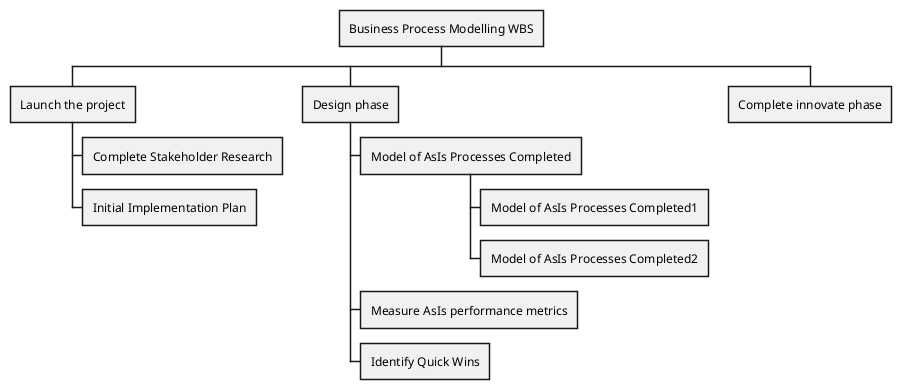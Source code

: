 @startwbs
skinparam monochrome true
* Business Process Modelling WBS
** Launch the project
*** Complete Stakeholder Research
*** Initial Implementation Plan
** Design phase
*** Model of AsIs Processes Completed
**** Model of AsIs Processes Completed1
**** Model of AsIs Processes Completed2
*** Measure AsIs performance metrics
*** Identify Quick Wins
** Complete innovate phase
@endwbs
